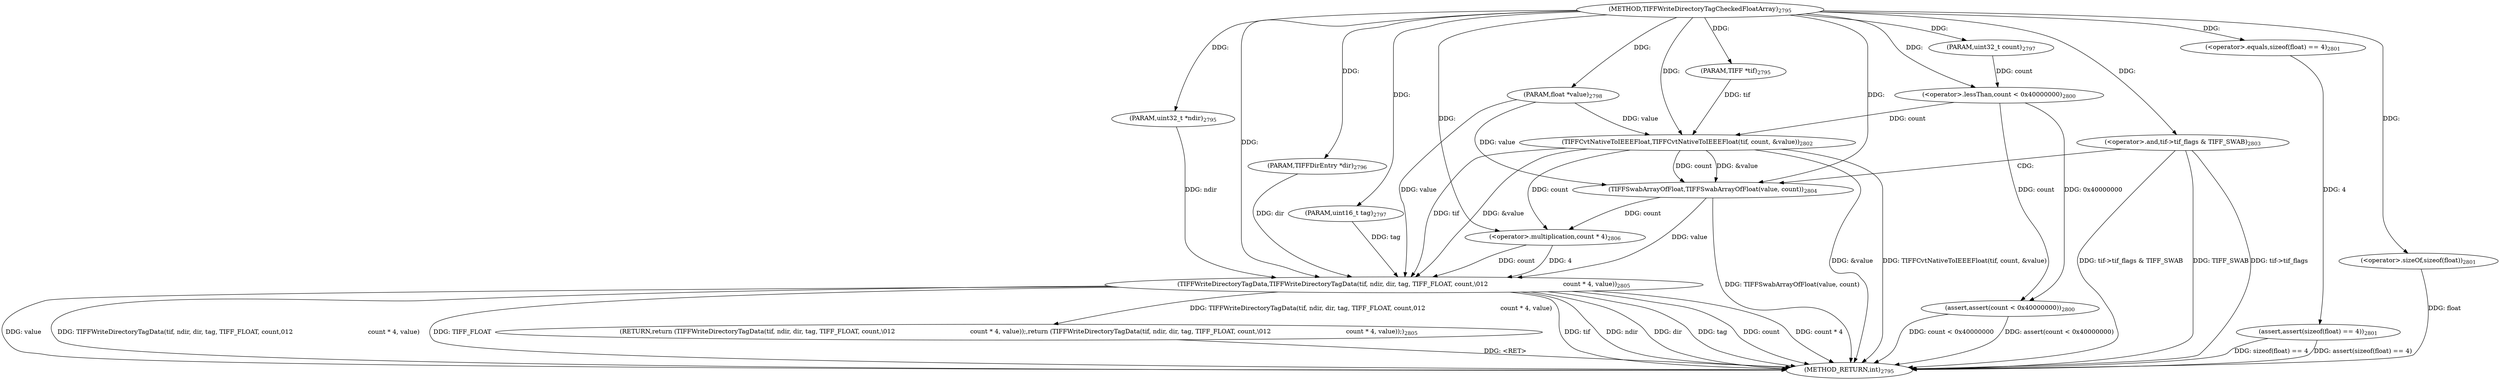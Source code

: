 digraph "TIFFWriteDirectoryTagCheckedFloatArray" {  
"71488" [label = <(METHOD,TIFFWriteDirectoryTagCheckedFloatArray)<SUB>2795</SUB>> ]
"71532" [label = <(METHOD_RETURN,int)<SUB>2795</SUB>> ]
"71489" [label = <(PARAM,TIFF *tif)<SUB>2795</SUB>> ]
"71490" [label = <(PARAM,uint32_t *ndir)<SUB>2795</SUB>> ]
"71491" [label = <(PARAM,TIFFDirEntry *dir)<SUB>2796</SUB>> ]
"71492" [label = <(PARAM,uint16_t tag)<SUB>2797</SUB>> ]
"71493" [label = <(PARAM,uint32_t count)<SUB>2797</SUB>> ]
"71494" [label = <(PARAM,float *value)<SUB>2798</SUB>> ]
"71496" [label = <(assert,assert(count &lt; 0x40000000))<SUB>2800</SUB>> ]
"71500" [label = <(assert,assert(sizeof(float) == 4))<SUB>2801</SUB>> ]
"71505" [label = <(TIFFCvtNativeToIEEEFloat,TIFFCvtNativeToIEEEFloat(tif, count, &amp;value))<SUB>2802</SUB>> ]
"71520" [label = <(RETURN,return (TIFFWriteDirectoryTagData(tif, ndir, dir, tag, TIFF_FLOAT, count,\012                                      count * 4, value));,return (TIFFWriteDirectoryTagData(tif, ndir, dir, tag, TIFF_FLOAT, count,\012                                      count * 4, value));)<SUB>2805</SUB>> ]
"71511" [label = <(&lt;operator&gt;.and,tif-&gt;tif_flags &amp; TIFF_SWAB)<SUB>2803</SUB>> ]
"71521" [label = <(TIFFWriteDirectoryTagData,TIFFWriteDirectoryTagData(tif, ndir, dir, tag, TIFF_FLOAT, count,\012                                      count * 4, value))<SUB>2805</SUB>> ]
"71497" [label = <(&lt;operator&gt;.lessThan,count &lt; 0x40000000)<SUB>2800</SUB>> ]
"71501" [label = <(&lt;operator&gt;.equals,sizeof(float) == 4)<SUB>2801</SUB>> ]
"71517" [label = <(TIFFSwabArrayOfFloat,TIFFSwabArrayOfFloat(value, count))<SUB>2804</SUB>> ]
"71502" [label = <(&lt;operator&gt;.sizeOf,sizeof(float))<SUB>2801</SUB>> ]
"71528" [label = <(&lt;operator&gt;.multiplication,count * 4)<SUB>2806</SUB>> ]
  "71520" -> "71532"  [ label = "DDG: &lt;RET&gt;"] 
  "71496" -> "71532"  [ label = "DDG: count &lt; 0x40000000"] 
  "71496" -> "71532"  [ label = "DDG: assert(count &lt; 0x40000000)"] 
  "71500" -> "71532"  [ label = "DDG: sizeof(float) == 4"] 
  "71500" -> "71532"  [ label = "DDG: assert(sizeof(float) == 4)"] 
  "71505" -> "71532"  [ label = "DDG: &amp;value"] 
  "71505" -> "71532"  [ label = "DDG: TIFFCvtNativeToIEEEFloat(tif, count, &amp;value)"] 
  "71511" -> "71532"  [ label = "DDG: tif-&gt;tif_flags"] 
  "71511" -> "71532"  [ label = "DDG: tif-&gt;tif_flags &amp; TIFF_SWAB"] 
  "71517" -> "71532"  [ label = "DDG: TIFFSwabArrayOfFloat(value, count)"] 
  "71521" -> "71532"  [ label = "DDG: tif"] 
  "71521" -> "71532"  [ label = "DDG: ndir"] 
  "71521" -> "71532"  [ label = "DDG: dir"] 
  "71521" -> "71532"  [ label = "DDG: tag"] 
  "71521" -> "71532"  [ label = "DDG: count"] 
  "71521" -> "71532"  [ label = "DDG: count * 4"] 
  "71521" -> "71532"  [ label = "DDG: value"] 
  "71521" -> "71532"  [ label = "DDG: TIFFWriteDirectoryTagData(tif, ndir, dir, tag, TIFF_FLOAT, count,\012                                      count * 4, value)"] 
  "71511" -> "71532"  [ label = "DDG: TIFF_SWAB"] 
  "71521" -> "71532"  [ label = "DDG: TIFF_FLOAT"] 
  "71502" -> "71532"  [ label = "DDG: float"] 
  "71488" -> "71489"  [ label = "DDG: "] 
  "71488" -> "71490"  [ label = "DDG: "] 
  "71488" -> "71491"  [ label = "DDG: "] 
  "71488" -> "71492"  [ label = "DDG: "] 
  "71488" -> "71493"  [ label = "DDG: "] 
  "71488" -> "71494"  [ label = "DDG: "] 
  "71521" -> "71520"  [ label = "DDG: TIFFWriteDirectoryTagData(tif, ndir, dir, tag, TIFF_FLOAT, count,\012                                      count * 4, value)"] 
  "71497" -> "71496"  [ label = "DDG: count"] 
  "71497" -> "71496"  [ label = "DDG: 0x40000000"] 
  "71501" -> "71500"  [ label = "DDG: 4"] 
  "71489" -> "71505"  [ label = "DDG: tif"] 
  "71488" -> "71505"  [ label = "DDG: "] 
  "71497" -> "71505"  [ label = "DDG: count"] 
  "71494" -> "71505"  [ label = "DDG: value"] 
  "71493" -> "71497"  [ label = "DDG: count"] 
  "71488" -> "71497"  [ label = "DDG: "] 
  "71488" -> "71501"  [ label = "DDG: "] 
  "71488" -> "71511"  [ label = "DDG: "] 
  "71505" -> "71521"  [ label = "DDG: tif"] 
  "71488" -> "71521"  [ label = "DDG: "] 
  "71490" -> "71521"  [ label = "DDG: ndir"] 
  "71491" -> "71521"  [ label = "DDG: dir"] 
  "71492" -> "71521"  [ label = "DDG: tag"] 
  "71528" -> "71521"  [ label = "DDG: count"] 
  "71528" -> "71521"  [ label = "DDG: 4"] 
  "71505" -> "71521"  [ label = "DDG: &amp;value"] 
  "71517" -> "71521"  [ label = "DDG: value"] 
  "71494" -> "71521"  [ label = "DDG: value"] 
  "71488" -> "71502"  [ label = "DDG: "] 
  "71505" -> "71517"  [ label = "DDG: &amp;value"] 
  "71494" -> "71517"  [ label = "DDG: value"] 
  "71488" -> "71517"  [ label = "DDG: "] 
  "71505" -> "71517"  [ label = "DDG: count"] 
  "71505" -> "71528"  [ label = "DDG: count"] 
  "71517" -> "71528"  [ label = "DDG: count"] 
  "71488" -> "71528"  [ label = "DDG: "] 
  "71511" -> "71517"  [ label = "CDG: "] 
}
